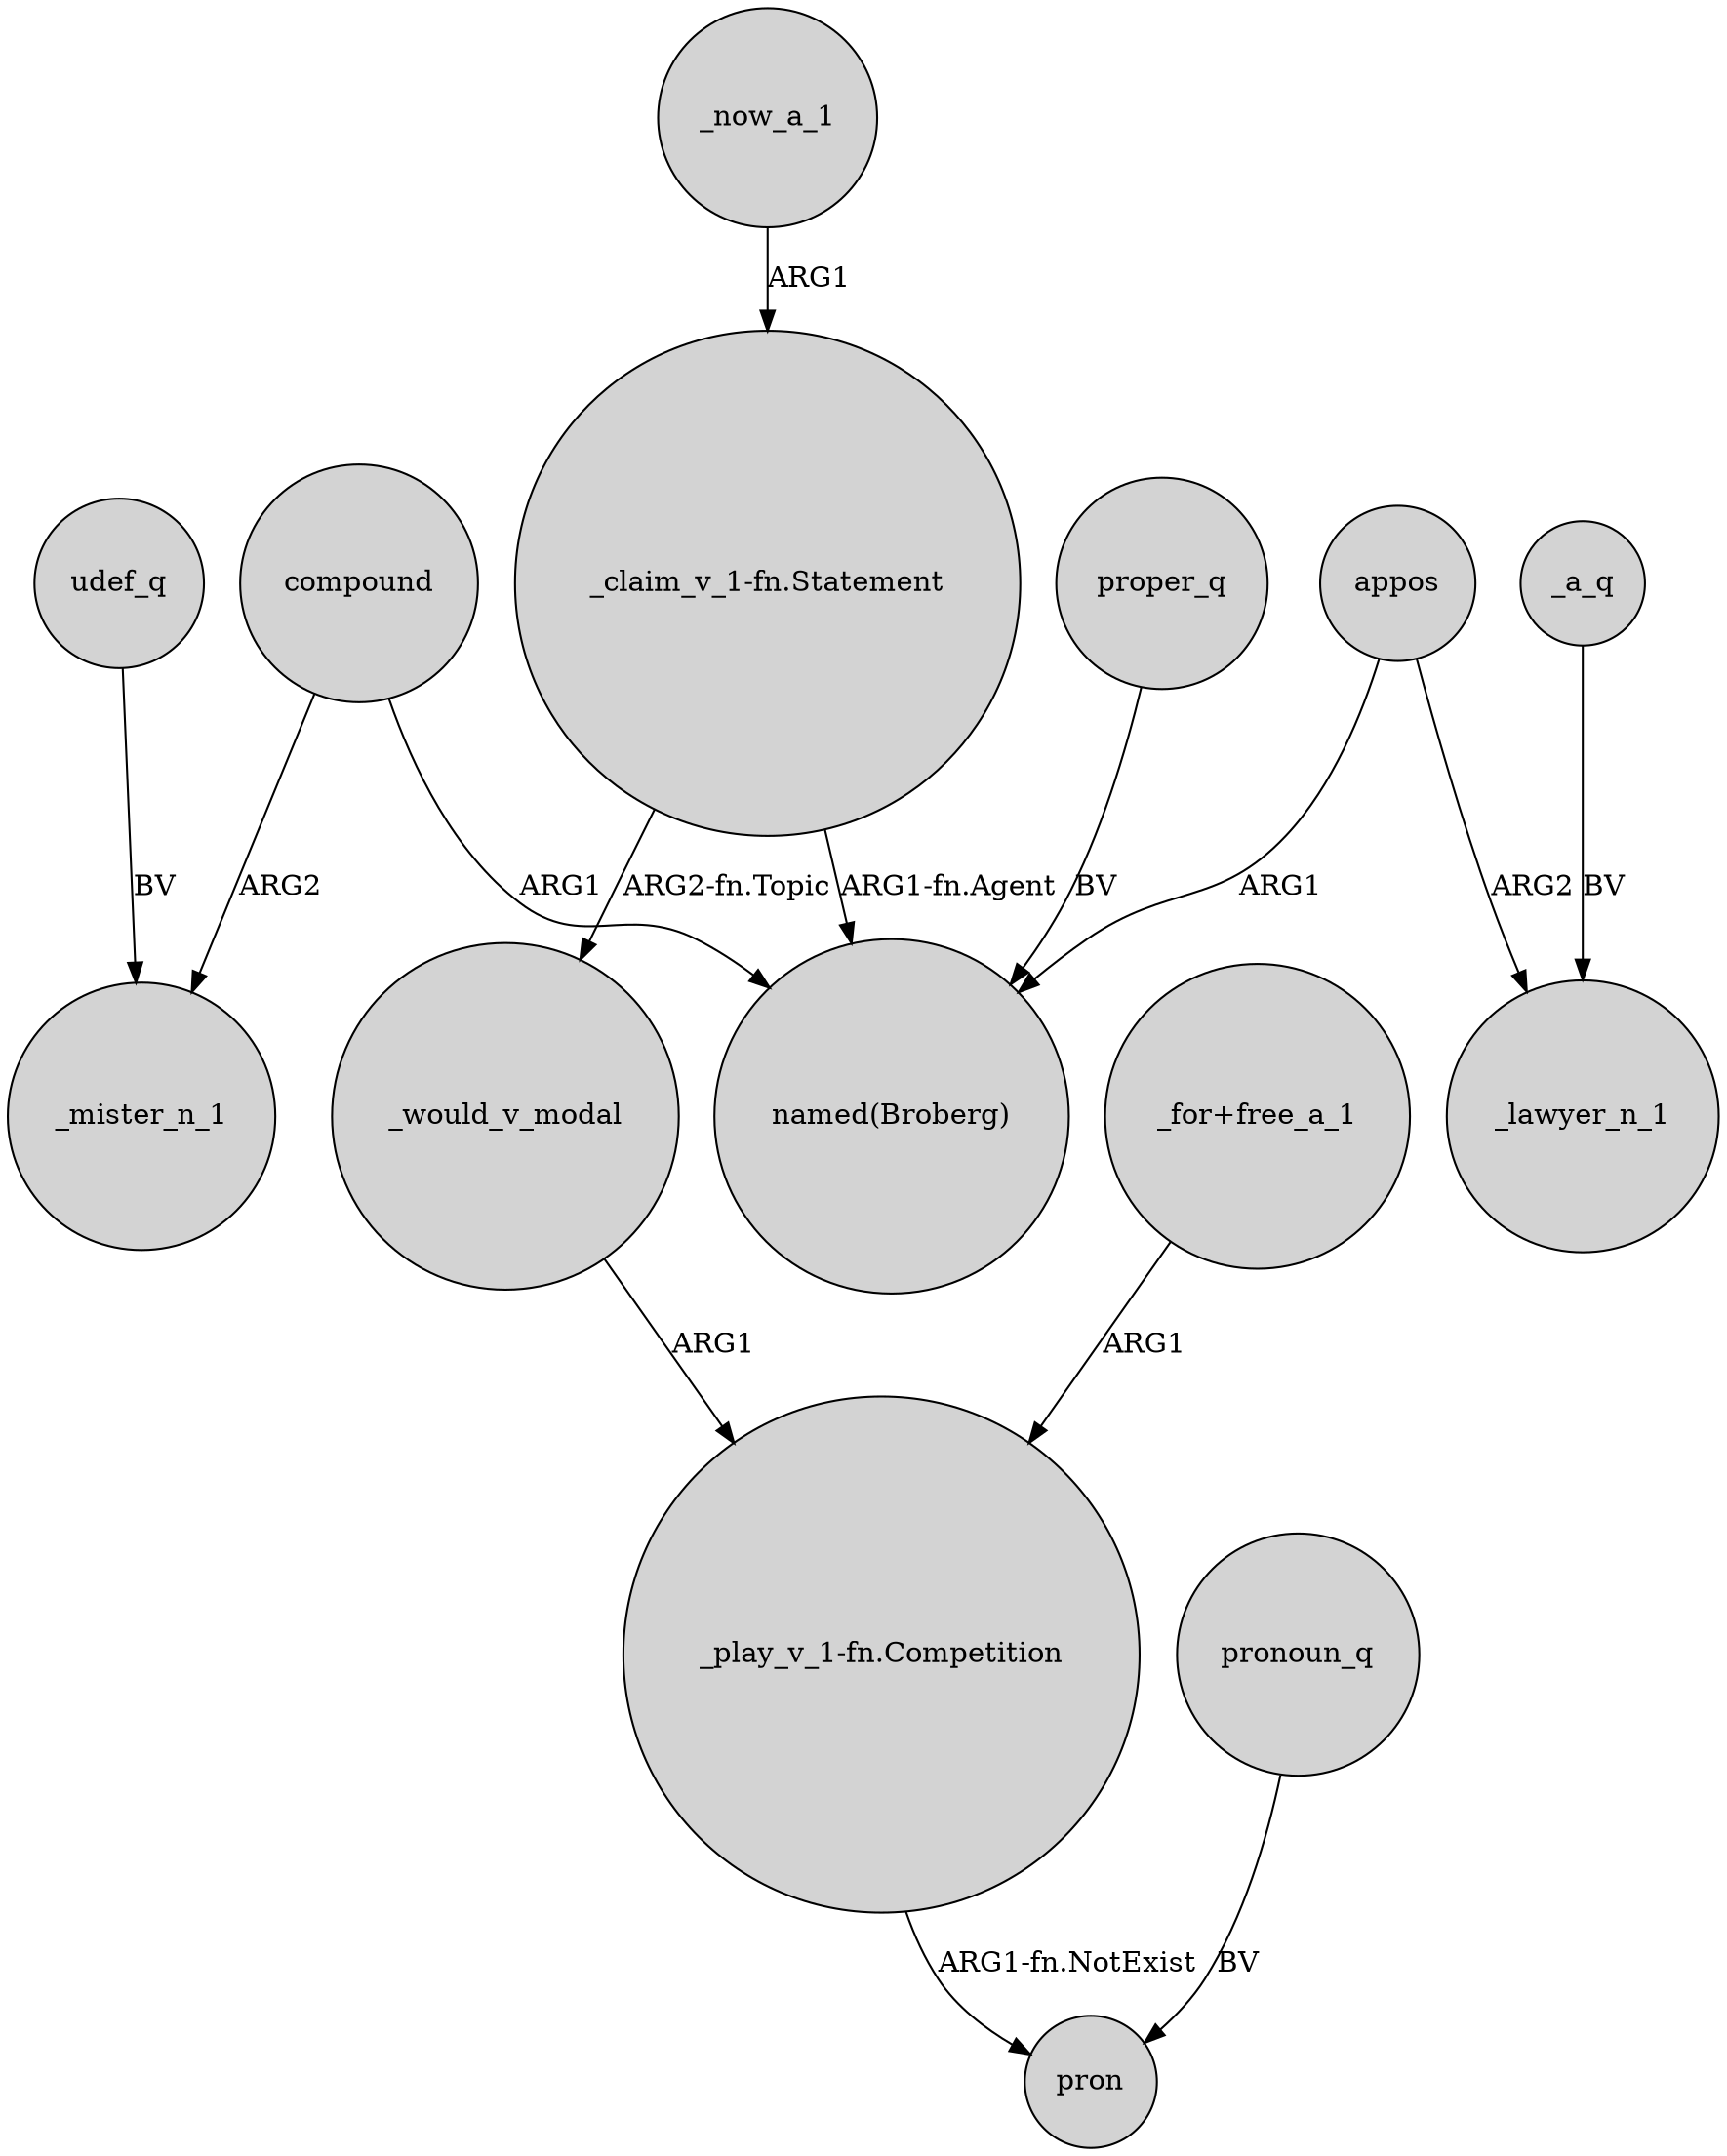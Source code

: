 digraph {
	node [shape=circle style=filled]
	udef_q -> _mister_n_1 [label=BV]
	_now_a_1 -> "_claim_v_1-fn.Statement" [label=ARG1]
	appos -> "named(Broberg)" [label=ARG1]
	appos -> _lawyer_n_1 [label=ARG2]
	"_claim_v_1-fn.Statement" -> _would_v_modal [label="ARG2-fn.Topic"]
	compound -> "named(Broberg)" [label=ARG1]
	_a_q -> _lawyer_n_1 [label=BV]
	_would_v_modal -> "_play_v_1-fn.Competition" [label=ARG1]
	proper_q -> "named(Broberg)" [label=BV]
	"_play_v_1-fn.Competition" -> pron [label="ARG1-fn.NotExist"]
	"_claim_v_1-fn.Statement" -> "named(Broberg)" [label="ARG1-fn.Agent"]
	compound -> _mister_n_1 [label=ARG2]
	"_for+free_a_1" -> "_play_v_1-fn.Competition" [label=ARG1]
	pronoun_q -> pron [label=BV]
}
